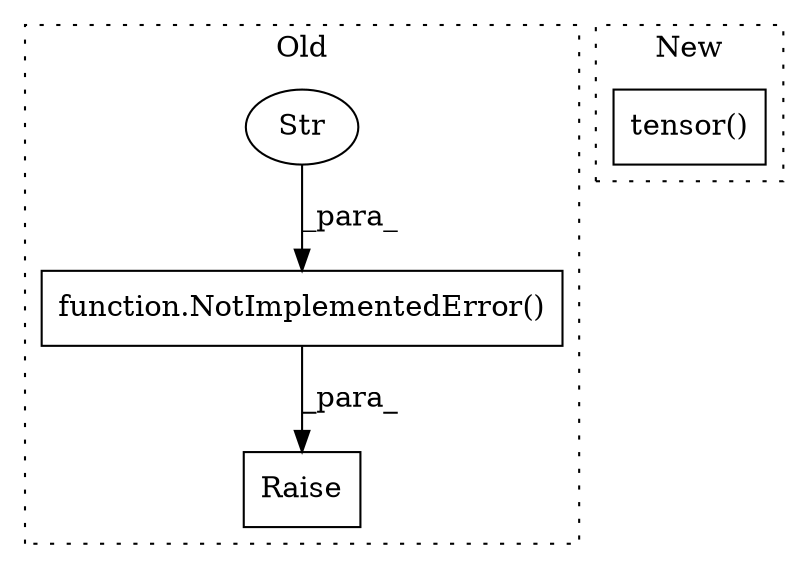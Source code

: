 digraph G {
subgraph cluster0 {
1 [label="function.NotImplementedError()" a="75" s="5196,5248" l="20,1" shape="box"];
3 [label="Raise" a="91" s="5190" l="6" shape="box"];
4 [label="Str" a="66" s="5216" l="32" shape="ellipse"];
label = "Old";
style="dotted";
}
subgraph cluster1 {
2 [label="tensor()" a="75" s="5377" l="10" shape="box"];
label = "New";
style="dotted";
}
1 -> 3 [label="_para_"];
4 -> 1 [label="_para_"];
}